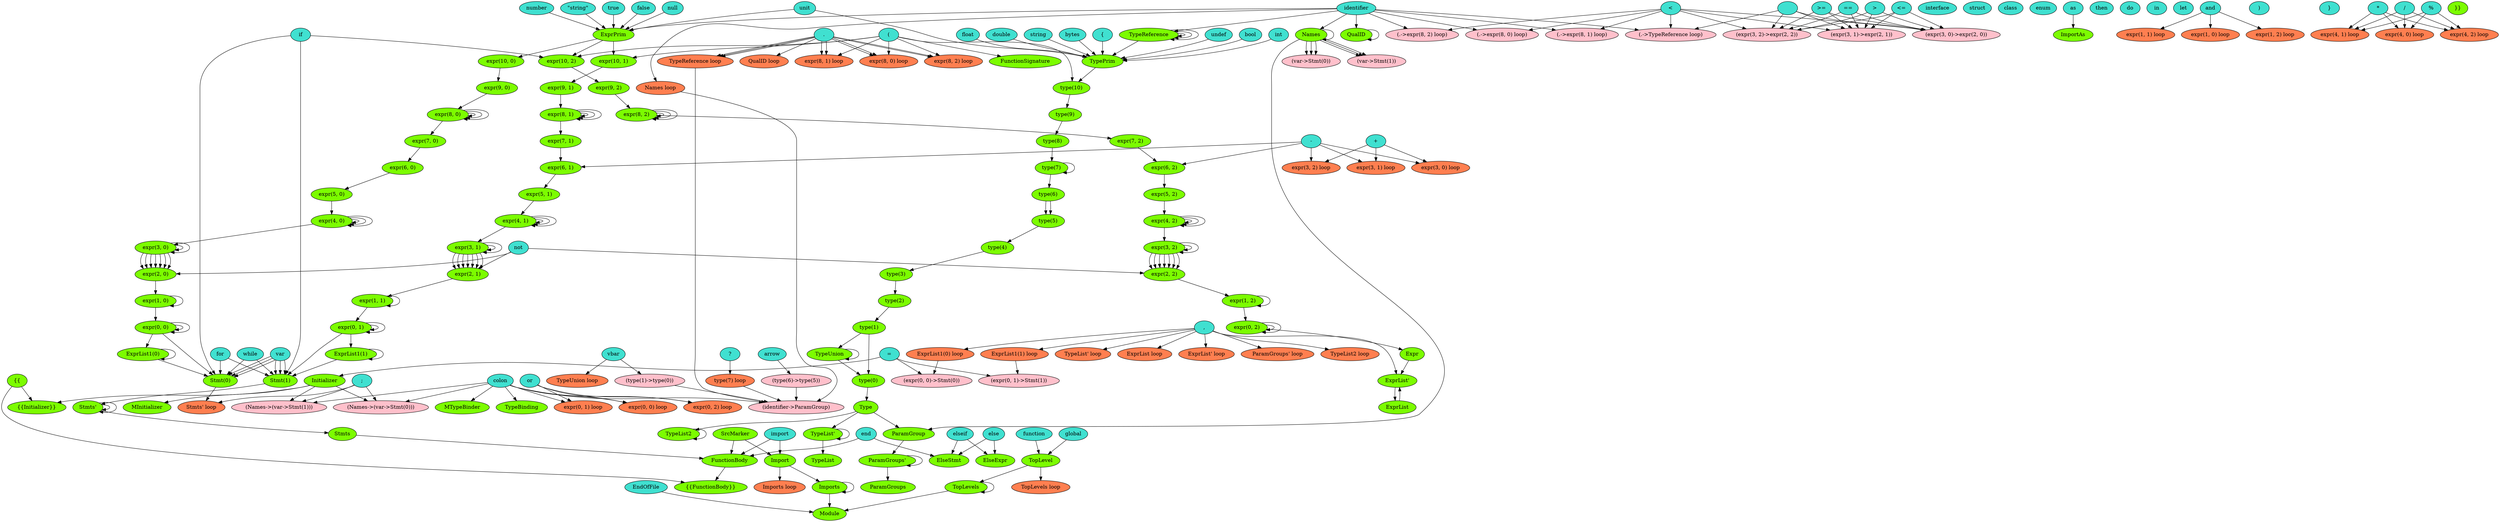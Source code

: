 digraph {
	import [label=import fillcolor=turquoise style=filled]
	function [label=function fillcolor=turquoise style=filled]
	global [label=global fillcolor=turquoise style=filled]
	interface [label=interface fillcolor=turquoise style=filled]
	struct [label=struct fillcolor=turquoise style=filled]
	class [label=class fillcolor=turquoise style=filled]
	enum [label=enum fillcolor=turquoise style=filled]
	as [label=as fillcolor=turquoise style=filled]
	if [label=if fillcolor=turquoise style=filled]
	then [label=then fillcolor=turquoise style=filled]
	else [label=else fillcolor=turquoise style=filled]
	elseif [label=elseif fillcolor=turquoise style=filled]
	end [label=end fillcolor=turquoise style=filled]
	for [label=for fillcolor=turquoise style=filled]
	while [label=while fillcolor=turquoise style=filled]
	do [label=do fillcolor=turquoise style=filled]
	in [label=in fillcolor=turquoise style=filled]
	var [label=var fillcolor=turquoise style=filled]
	let [label=let fillcolor=turquoise style=filled]
	unit [label=unit fillcolor=turquoise style=filled]
	undef [label=undef fillcolor=turquoise style=filled]
	bool [label=bool fillcolor=turquoise style=filled]
	int [label=int fillcolor=turquoise style=filled]
	float [label=float fillcolor=turquoise style=filled]
	double [label=double fillcolor=turquoise style=filled]
	string [label=string fillcolor=turquoise style=filled]
	bytes [label=bytes fillcolor=turquoise style=filled]
	true [label=true fillcolor=turquoise style=filled]
	false [label=false fillcolor=turquoise style=filled]
	null [label=null fillcolor=turquoise style=filled]
	or [label=or fillcolor=turquoise style=filled]
	and [label=and fillcolor=turquoise style=filled]
	not [label=not fillcolor=turquoise style=filled]
	"." [label="." fillcolor=turquoise style=filled]
	colon [label=colon fillcolor=turquoise style=filled]
	"(" [label="(" fillcolor=turquoise style=filled]
	")" [label=")" fillcolor=turquoise style=filled]
	"{" [label="{" fillcolor=turquoise style=filled]
	"}" [label="}" fillcolor=turquoise style=filled]
	"<" [label="<" fillcolor=turquoise style=filled]
	">" [label=">" fillcolor=turquoise style=filled]
	"<=" [label="<=" fillcolor=turquoise style=filled]
	">=" [label=">=" fillcolor=turquoise style=filled]
	"==" [label="==" fillcolor=turquoise style=filled]
	<> [label=<> fillcolor=turquoise style=filled]
	"+" [label="+" fillcolor=turquoise style=filled]
	"-" [label="-" fillcolor=turquoise style=filled]
	"*" [label="*" fillcolor=turquoise style=filled]
	"/" [label="/" fillcolor=turquoise style=filled]
	"%" [label="%" fillcolor=turquoise style=filled]
	";" [label=";" fillcolor=turquoise style=filled]
	arrow [label=arrow fillcolor=turquoise style=filled]
	vbar [label=vbar fillcolor=turquoise style=filled]
	"," [label="," fillcolor=turquoise style=filled]
	"=" [label="=" fillcolor=turquoise style=filled]
	"?" [label="?" fillcolor=turquoise style=filled]
	identifier [label=identifier fillcolor=turquoise style=filled]
	number [label=number fillcolor=turquoise style=filled]
	"\"string\"" [label="\"string\"" fillcolor=turquoise style=filled]
	FunctionBody [label=FunctionBody fillcolor=lawngreen style=filled]
	SrcMarker [label=SrcMarker fillcolor=lawngreen style=filled]
	Stmts [label=Stmts fillcolor=lawngreen style=filled]
	"Stmts'" [label="Stmts'" fillcolor=lawngreen style=filled]
	"Stmt(0)" [label="Stmt(0)" fillcolor=lawngreen style=filled]
	"expr(0, 0)" [label="expr(0, 0)" fillcolor=lawngreen style=filled]
	Type [label=Type fillcolor=lawngreen style=filled]
	"type(0)" [label="type(0)" fillcolor=lawngreen style=filled]
	TypeUnion [label=TypeUnion fillcolor=lawngreen style=filled]
	"type(1)" [label="type(1)" fillcolor=lawngreen style=filled]
	"type(2)" [label="type(2)" fillcolor=lawngreen style=filled]
	"type(3)" [label="type(3)" fillcolor=lawngreen style=filled]
	"type(4)" [label="type(4)" fillcolor=lawngreen style=filled]
	"type(5)" [label="type(5)" fillcolor=lawngreen style=filled]
	"type(6)" [label="type(6)" fillcolor=lawngreen style=filled]
	"type(7)" [label="type(7)" fillcolor=lawngreen style=filled]
	"type(8)" [label="type(8)" fillcolor=lawngreen style=filled]
	"type(9)" [label="type(9)" fillcolor=lawngreen style=filled]
	"type(10)" [label="type(10)" fillcolor=lawngreen style=filled]
	TypePrim [label=TypePrim fillcolor=lawngreen style=filled]
	TypeReference [label=TypeReference fillcolor=lawngreen style=filled]
	TypeList [label=TypeList fillcolor=lawngreen style=filled]
	"TypeList'" [label="TypeList'" fillcolor=lawngreen style=filled]
	"expr(1, 2)" [label="expr(1, 2)" fillcolor=lawngreen style=filled]
	"expr(2, 2)" [label="expr(2, 2)" fillcolor=lawngreen style=filled]
	"expr(3, 2)" [label="expr(3, 2)" fillcolor=lawngreen style=filled]
	"expr(4, 2)" [label="expr(4, 2)" fillcolor=lawngreen style=filled]
	"expr(5, 2)" [label="expr(5, 2)" fillcolor=lawngreen style=filled]
	"expr(6, 2)" [label="expr(6, 2)" fillcolor=lawngreen style=filled]
	"expr(7, 2)" [label="expr(7, 2)" fillcolor=lawngreen style=filled]
	"expr(8, 2)" [label="expr(8, 2)" fillcolor=lawngreen style=filled]
	ExprList [label=ExprList fillcolor=lawngreen style=filled]
	"ExprList'" [label="ExprList'" fillcolor=lawngreen style=filled]
	Expr [label=Expr fillcolor=lawngreen style=filled]
	"expr(0, 2)" [label="expr(0, 2)" fillcolor=lawngreen style=filled]
	"expr(9, 2)" [label="expr(9, 2)" fillcolor=lawngreen style=filled]
	"expr(10, 2)" [label="expr(10, 2)" fillcolor=lawngreen style=filled]
	ElseExpr [label=ElseExpr fillcolor=lawngreen style=filled]
	ExprPrim [label=ExprPrim fillcolor=lawngreen style=filled]
	"expr(1, 0)" [label="expr(1, 0)" fillcolor=lawngreen style=filled]
	"expr(2, 0)" [label="expr(2, 0)" fillcolor=lawngreen style=filled]
	"expr(3, 0)" [label="expr(3, 0)" fillcolor=lawngreen style=filled]
	"expr(4, 0)" [label="expr(4, 0)" fillcolor=lawngreen style=filled]
	"expr(5, 0)" [label="expr(5, 0)" fillcolor=lawngreen style=filled]
	"expr(6, 0)" [label="expr(6, 0)" fillcolor=lawngreen style=filled]
	"expr(7, 0)" [label="expr(7, 0)" fillcolor=lawngreen style=filled]
	"expr(8, 0)" [label="expr(8, 0)" fillcolor=lawngreen style=filled]
	"expr(9, 0)" [label="expr(9, 0)" fillcolor=lawngreen style=filled]
	"expr(10, 0)" [label="expr(10, 0)" fillcolor=lawngreen style=filled]
	"ExprList1(0)" [label="ExprList1(0)" fillcolor=lawngreen style=filled]
	"expr(0, 1)" [label="expr(0, 1)" fillcolor=lawngreen style=filled]
	"expr(1, 1)" [label="expr(1, 1)" fillcolor=lawngreen style=filled]
	"expr(2, 1)" [label="expr(2, 1)" fillcolor=lawngreen style=filled]
	"expr(3, 1)" [label="expr(3, 1)" fillcolor=lawngreen style=filled]
	"expr(4, 1)" [label="expr(4, 1)" fillcolor=lawngreen style=filled]
	"expr(5, 1)" [label="expr(5, 1)" fillcolor=lawngreen style=filled]
	"expr(6, 1)" [label="expr(6, 1)" fillcolor=lawngreen style=filled]
	"expr(7, 1)" [label="expr(7, 1)" fillcolor=lawngreen style=filled]
	"expr(8, 1)" [label="expr(8, 1)" fillcolor=lawngreen style=filled]
	"expr(9, 1)" [label="expr(9, 1)" fillcolor=lawngreen style=filled]
	"expr(10, 1)" [label="expr(10, 1)" fillcolor=lawngreen style=filled]
	"ExprList1(1)" [label="ExprList1(1)" fillcolor=lawngreen style=filled]
	ElseStmt [label=ElseStmt fillcolor=lawngreen style=filled]
	Names [label=Names fillcolor=lawngreen style=filled]
	Initializer [label=Initializer fillcolor=lawngreen style=filled]
	MInitializer [label=MInitializer fillcolor=lawngreen style=filled]
	"Stmt(1)" [label="Stmt(1)" fillcolor=lawngreen style=filled]
	QualID [label=QualID fillcolor=lawngreen style=filled]
	TopLevel [label=TopLevel fillcolor=lawngreen style=filled]
	FunctionSignature [label=FunctionSignature fillcolor=lawngreen style=filled]
	ParamGroups [label=ParamGroups fillcolor=lawngreen style=filled]
	"ParamGroups'" [label="ParamGroups'" fillcolor=lawngreen style=filled]
	ParamGroup [label=ParamGroup fillcolor=lawngreen style=filled]
	MTypeBinder [label=MTypeBinder fillcolor=lawngreen style=filled]
	"{{FunctionBody}}" [label="{{FunctionBody}}" fillcolor=lawngreen style=filled]
	"{{" [label="{{" fillcolor=lawngreen style=filled]
	"}}" [label="}}" fillcolor=lawngreen style=filled]
	TypeBinding [label=TypeBinding fillcolor=lawngreen style=filled]
	"{{Initializer}}" [label="{{Initializer}}" fillcolor=lawngreen style=filled]
	Import [label=Import fillcolor=lawngreen style=filled]
	ImportAs [label=ImportAs fillcolor=lawngreen style=filled]
	TypeList2 [label=TypeList2 fillcolor=lawngreen style=filled]
	Module [label=Module fillcolor=lawngreen style=filled]
	Imports [label=Imports fillcolor=lawngreen style=filled]
	TopLevels [label=TopLevels fillcolor=lawngreen style=filled]
	EndOfFile [label=EndOfFile fillcolor=turquoise style=filled]
		import -> FunctionBody [label=""]
		SrcMarker -> FunctionBody [label=""]
		Stmts -> FunctionBody [label=""]
		end -> FunctionBody [label=""]
		"Stmts'" -> Stmts [label=""]
		"Stmts'" -> "Stmts'" [label=""]
		"Stmts'" -> "Stmts'" [label=""]
		"Stmt(1)" -> "Stmts'" [label=""]
		"expr(0, 0)" -> "Stmt(0)" [label=""]
		"ExprList1(0)" -> "Stmt(0)" [label=""]
		if -> "Stmt(0)" [label=""]
		while -> "Stmt(0)" [label=""]
		for -> "Stmt(0)" [label=""]
		var -> "Stmt(0)" [label=""]
		var -> "Stmt(0)" [label=""]
		var -> "Stmt(0)" [label=""]
		"expr(0, 0)" -> "expr(0, 0)" [label=""]
		"expr(0, 0)" -> "expr(0, 0)" [label=""]
		"expr(1, 0)" -> "expr(0, 0)" [label=""]
		"type(0)" -> Type [label=""]
		TypeUnion -> "type(0)" [label=""]
		"type(1)" -> "type(0)" [label=""]
		TypeUnion -> TypeUnion [label=""]
		"type(1)" -> TypeUnion [label=""]
		"type(2)" -> "type(1)" [label=""]
		"type(3)" -> "type(2)" [label=""]
		"type(4)" -> "type(3)" [label=""]
		"type(5)" -> "type(4)" [label=""]
		"type(6)" -> "type(5)" [label=""]
		"type(6)" -> "type(5)" [label=""]
		"type(7)" -> "type(6)" [label=""]
		"type(7)" -> "type(7)" [label=""]
		"type(8)" -> "type(7)" [label=""]
		"type(9)" -> "type(8)" [label=""]
		"type(10)" -> "type(9)" [label=""]
		TypePrim -> "type(10)" [label=""]
		"(" -> "type(10)" [label=""]
		unit -> TypePrim [label=""]
		undef -> TypePrim [label=""]
		bool -> TypePrim [label=""]
		int -> TypePrim [label=""]
		float -> TypePrim [label=""]
		double -> TypePrim [label=""]
		string -> TypePrim [label=""]
		bytes -> TypePrim [label=""]
		TypeReference -> TypePrim [label=""]
		"{" -> TypePrim [label=""]
		TypeReference -> TypeReference [label=""]
		TypeReference -> TypeReference [label=""]
		TypeReference -> TypeReference [label=""]
		identifier -> TypeReference [label=""]
		"TypeList'" -> TypeList [label=""]
		"TypeList'" -> "TypeList'" [label=""]
		Type -> "TypeList'" [label=""]
		"expr(1, 2)" -> "expr(1, 2)" [label=""]
		"expr(2, 2)" -> "expr(1, 2)" [label=""]
		not -> "expr(2, 2)" [label=""]
		"expr(3, 2)" -> "expr(2, 2)" [label=""]
		"expr(3, 2)" -> "expr(2, 2)" [label=""]
		"expr(3, 2)" -> "expr(2, 2)" [label=""]
		"expr(3, 2)" -> "expr(2, 2)" [label=""]
		"expr(3, 2)" -> "expr(2, 2)" [label=""]
		"expr(3, 2)" -> "expr(2, 2)" [label=""]
		"expr(3, 2)" -> "expr(2, 2)" [label=""]
		"expr(3, 2)" -> "expr(3, 2)" [label=""]
		"expr(3, 2)" -> "expr(3, 2)" [label=""]
		"expr(4, 2)" -> "expr(3, 2)" [label=""]
		"expr(4, 2)" -> "expr(4, 2)" [label=""]
		"expr(4, 2)" -> "expr(4, 2)" [label=""]
		"expr(4, 2)" -> "expr(4, 2)" [label=""]
		"expr(5, 2)" -> "expr(4, 2)" [label=""]
		"expr(6, 2)" -> "expr(5, 2)" [label=""]
		"-" -> "expr(6, 2)" [label=""]
		"expr(7, 2)" -> "expr(6, 2)" [label=""]
		"expr(8, 2)" -> "expr(7, 2)" [label=""]
		"expr(8, 2)" -> "expr(8, 2)" [label=""]
		"expr(8, 2)" -> "expr(8, 2)" [label=""]
		"expr(8, 2)" -> "expr(8, 2)" [label=""]
		"expr(9, 2)" -> "expr(8, 2)" [label=""]
		"ExprList'" -> ExprList [label=""]
		ExprList -> "ExprList'" [label=""]
		"," -> "ExprList'" [label=""]
		Expr -> "ExprList'" [label=""]
		"expr(0, 2)" -> Expr [label=""]
		"expr(0, 2)" -> "expr(0, 2)" [label=""]
		"expr(0, 2)" -> "expr(0, 2)" [label=""]
		"expr(1, 2)" -> "expr(0, 2)" [label=""]
		"expr(10, 2)" -> "expr(9, 2)" [label=""]
		if -> "expr(10, 2)" [label=""]
		ExprPrim -> "expr(10, 2)" [label=""]
		"(" -> "expr(10, 2)" [label=""]
		else -> ElseExpr [label=""]
		elseif -> ElseExpr [label=""]
		unit -> ExprPrim [label=""]
		true -> ExprPrim [label=""]
		false -> ExprPrim [label=""]
		null -> ExprPrim [label=""]
		"\"string\"" -> ExprPrim [label=""]
		number -> ExprPrim [label=""]
		identifier -> ExprPrim [label=""]
		"expr(1, 0)" -> "expr(1, 0)" [label=""]
		"expr(2, 0)" -> "expr(1, 0)" [label=""]
		not -> "expr(2, 0)" [label=""]
		"expr(3, 0)" -> "expr(2, 0)" [label=""]
		"expr(3, 0)" -> "expr(2, 0)" [label=""]
		"expr(3, 0)" -> "expr(2, 0)" [label=""]
		"expr(3, 0)" -> "expr(2, 0)" [label=""]
		"expr(3, 0)" -> "expr(2, 0)" [label=""]
		"expr(3, 0)" -> "expr(2, 0)" [label=""]
		"expr(3, 0)" -> "expr(2, 0)" [label=""]
		"expr(3, 0)" -> "expr(3, 0)" [label=""]
		"expr(3, 0)" -> "expr(3, 0)" [label=""]
		"expr(4, 0)" -> "expr(3, 0)" [label=""]
		"expr(4, 0)" -> "expr(4, 0)" [label=""]
		"expr(4, 0)" -> "expr(4, 0)" [label=""]
		"expr(4, 0)" -> "expr(4, 0)" [label=""]
		"expr(5, 0)" -> "expr(4, 0)" [label=""]
		"expr(6, 0)" -> "expr(5, 0)" [label=""]
		"expr(7, 0)" -> "expr(6, 0)" [label=""]
		"expr(8, 0)" -> "expr(7, 0)" [label=""]
		"expr(8, 0)" -> "expr(8, 0)" [label=""]
		"expr(8, 0)" -> "expr(8, 0)" [label=""]
		"expr(8, 0)" -> "expr(8, 0)" [label=""]
		"expr(9, 0)" -> "expr(8, 0)" [label=""]
		"expr(10, 0)" -> "expr(9, 0)" [label=""]
		ExprPrim -> "expr(10, 0)" [label=""]
		"ExprList1(0)" -> "ExprList1(0)" [label=""]
		"expr(0, 0)" -> "ExprList1(0)" [label=""]
		"expr(0, 1)" -> "expr(0, 1)" [label=""]
		"expr(0, 1)" -> "expr(0, 1)" [label=""]
		"expr(1, 1)" -> "expr(0, 1)" [label=""]
		"expr(1, 1)" -> "expr(1, 1)" [label=""]
		"expr(2, 1)" -> "expr(1, 1)" [label=""]
		not -> "expr(2, 1)" [label=""]
		"expr(3, 1)" -> "expr(2, 1)" [label=""]
		"expr(3, 1)" -> "expr(2, 1)" [label=""]
		"expr(3, 1)" -> "expr(2, 1)" [label=""]
		"expr(3, 1)" -> "expr(2, 1)" [label=""]
		"expr(3, 1)" -> "expr(2, 1)" [label=""]
		"expr(3, 1)" -> "expr(2, 1)" [label=""]
		"expr(3, 1)" -> "expr(2, 1)" [label=""]
		"expr(3, 1)" -> "expr(3, 1)" [label=""]
		"expr(3, 1)" -> "expr(3, 1)" [label=""]
		"expr(4, 1)" -> "expr(3, 1)" [label=""]
		"expr(4, 1)" -> "expr(4, 1)" [label=""]
		"expr(4, 1)" -> "expr(4, 1)" [label=""]
		"expr(4, 1)" -> "expr(4, 1)" [label=""]
		"expr(5, 1)" -> "expr(4, 1)" [label=""]
		"expr(6, 1)" -> "expr(5, 1)" [label=""]
		"-" -> "expr(6, 1)" [label=""]
		"expr(7, 1)" -> "expr(6, 1)" [label=""]
		"expr(8, 1)" -> "expr(7, 1)" [label=""]
		"expr(8, 1)" -> "expr(8, 1)" [label=""]
		"expr(8, 1)" -> "expr(8, 1)" [label=""]
		"expr(8, 1)" -> "expr(8, 1)" [label=""]
		"expr(9, 1)" -> "expr(8, 1)" [label=""]
		"expr(10, 1)" -> "expr(9, 1)" [label=""]
		ExprPrim -> "expr(10, 1)" [label=""]
		"(" -> "expr(10, 1)" [label=""]
		"ExprList1(1)" -> "ExprList1(1)" [label=""]
		"expr(0, 1)" -> "ExprList1(1)" [label=""]
		end -> ElseStmt [label=""]
		else -> ElseStmt [label=""]
		elseif -> ElseStmt [label=""]
		Names -> Names [label=""]
		identifier -> Names [label=""]
		"=" -> Initializer [label=""]
		Initializer -> MInitializer [label=""]
		"expr(0, 1)" -> "Stmt(1)" [label=""]
		"ExprList1(1)" -> "Stmt(1)" [label=""]
		if -> "Stmt(1)" [label=""]
		while -> "Stmt(1)" [label=""]
		for -> "Stmt(1)" [label=""]
		var -> "Stmt(1)" [label=""]
		var -> "Stmt(1)" [label=""]
		var -> "Stmt(1)" [label=""]
		identifier -> QualID [label=""]
		QualID -> QualID [label=""]
		function -> TopLevel [label=""]
		global -> TopLevel [label=""]
		"(" -> FunctionSignature [label=""]
		"ParamGroups'" -> ParamGroups [label=""]
		"ParamGroups'" -> "ParamGroups'" [label=""]
		ParamGroup -> "ParamGroups'" [label=""]
		Names -> ParamGroup [label=""]
		Type -> ParamGroup [label=""]
		colon -> MTypeBinder [label=""]
		"{{" -> "{{FunctionBody}}" [label=""]
		FunctionBody -> "{{FunctionBody}}" [label=""]
		colon -> TypeBinding [label=""]
		"{{" -> "{{Initializer}}" [label=""]
		Initializer -> "{{Initializer}}" [label=""]
		SrcMarker -> Import [label=""]
		import -> Import [label=""]
		as -> ImportAs [label=""]
		TypeList2 -> TypeList2 [label=""]
		Type -> TypeList2 [label=""]
		Imports -> Module [label=""]
		TopLevels -> Module [label=""]
		EndOfFile -> Module [label=""]
		Imports -> Imports [label=""]
		Import -> Imports [label=""]
		TopLevels -> TopLevels [label=""]
		TopLevel -> TopLevels [label=""]
	"Stmts' loop" [label="Stmts' loop" fillcolor=coral style=filled]
	"(expr(0, 1)->Stmt(1))" [label="(expr(0, 1)->Stmt(1))" fillcolor=pink style=filled]
	"expr(0, 1) loop" [label="expr(0, 1) loop" fillcolor=coral style=filled]
	"expr(1, 1) loop" [label="expr(1, 1) loop" fillcolor=coral style=filled]
	"(expr(3, 1)->expr(2, 1))" [label="(expr(3, 1)->expr(2, 1))" fillcolor=pink style=filled]
	"expr(3, 1) loop" [label="expr(3, 1) loop" fillcolor=coral style=filled]
	"expr(4, 1) loop" [label="expr(4, 1) loop" fillcolor=coral style=filled]
	"expr(8, 1) loop" [label="expr(8, 1) loop" fillcolor=coral style=filled]
	"(var->Stmt(1))" [label="(var->Stmt(1))" fillcolor=pink style=filled]
	"(expr(0, 0)->Stmt(0))" [label="(expr(0, 0)->Stmt(0))" fillcolor=pink style=filled]
	"expr(0, 0) loop" [label="expr(0, 0) loop" fillcolor=coral style=filled]
	"expr(1, 0) loop" [label="expr(1, 0) loop" fillcolor=coral style=filled]
	"(expr(3, 0)->expr(2, 0))" [label="(expr(3, 0)->expr(2, 0))" fillcolor=pink style=filled]
	"expr(3, 0) loop" [label="expr(3, 0) loop" fillcolor=coral style=filled]
	"expr(4, 0) loop" [label="expr(4, 0) loop" fillcolor=coral style=filled]
	"expr(8, 0) loop" [label="expr(8, 0) loop" fillcolor=coral style=filled]
	"(var->Stmt(0))" [label="(var->Stmt(0))" fillcolor=pink style=filled]
	"(type(1)->type(0))" [label="(type(1)->type(0))" fillcolor=pink style=filled]
	"(type(6)->type(5))" [label="(type(6)->type(5))" fillcolor=pink style=filled]
	"type(7) loop" [label="type(7) loop" fillcolor=coral style=filled]
	"TypeReference loop" [label="TypeReference loop" fillcolor=coral style=filled]
	"TypeUnion loop" [label="TypeUnion loop" fillcolor=coral style=filled]
	"TypeList' loop" [label="TypeList' loop" fillcolor=coral style=filled]
	"expr(1, 2) loop" [label="expr(1, 2) loop" fillcolor=coral style=filled]
	"(expr(3, 2)->expr(2, 2))" [label="(expr(3, 2)->expr(2, 2))" fillcolor=pink style=filled]
	"expr(3, 2) loop" [label="expr(3, 2) loop" fillcolor=coral style=filled]
	"expr(4, 2) loop" [label="expr(4, 2) loop" fillcolor=coral style=filled]
	"expr(8, 2) loop" [label="expr(8, 2) loop" fillcolor=coral style=filled]
	"ExprList loop" [label="ExprList loop" fillcolor=coral style=filled]
	"ExprList' loop" [label="ExprList' loop" fillcolor=coral style=filled]
	"expr(0, 2) loop" [label="expr(0, 2) loop" fillcolor=coral style=filled]
	"ExprList1(0) loop" [label="ExprList1(0) loop" fillcolor=coral style=filled]
	"ExprList1(1) loop" [label="ExprList1(1) loop" fillcolor=coral style=filled]
	"Names loop" [label="Names loop" fillcolor=coral style=filled]
	"QualID loop" [label="QualID loop" fillcolor=coral style=filled]
	"ParamGroups' loop" [label="ParamGroups' loop" fillcolor=coral style=filled]
	"(identifier->ParamGroup)" [label="(identifier->ParamGroup)" fillcolor=pink style=filled]
	"TypeList2 loop" [label="TypeList2 loop" fillcolor=coral style=filled]
	"Imports loop" [label="Imports loop" fillcolor=coral style=filled]
	"TopLevels loop" [label="TopLevels loop" fillcolor=coral style=filled]
		"Stmt(0)" -> "Stmts' loop" [label=""]
		";" -> "Stmts' loop" [label=""]
		"ExprList1(1) loop" -> "(expr(0, 1)->Stmt(1))" [label=""]
		"=" -> "(expr(0, 1)->Stmt(1))" [label=""]
		colon -> "expr(0, 1) loop" [label=""]
		or -> "expr(0, 1) loop" [label=""]
		and -> "expr(1, 1) loop" [label=""]
		"==" -> "(expr(3, 1)->expr(2, 1))" [label=""]
		<> -> "(expr(3, 1)->expr(2, 1))" [label=""]
		"<=" -> "(expr(3, 1)->expr(2, 1))" [label=""]
		">=" -> "(expr(3, 1)->expr(2, 1))" [label=""]
		"<" -> "(expr(3, 1)->expr(2, 1))" [label=""]
		">" -> "(expr(3, 1)->expr(2, 1))" [label=""]
		"+" -> "expr(3, 1) loop" [label=""]
		"-" -> "expr(3, 1) loop" [label=""]
		"*" -> "expr(4, 1) loop" [label=""]
		"/" -> "expr(4, 1) loop" [label=""]
		"%" -> "expr(4, 1) loop" [label=""]
		"(" -> "expr(8, 1) loop" [label=""]
		"." -> "expr(8, 1) loop" [label=""]
		"." -> "expr(8, 1) loop" [label=""]
		Names -> "(var->Stmt(1))" [label=""]
		Names -> "(var->Stmt(1))" [label=""]
		Names -> "(var->Stmt(1))" [label=""]
		"ExprList1(0) loop" -> "(expr(0, 0)->Stmt(0))" [label=""]
		"=" -> "(expr(0, 0)->Stmt(0))" [label=""]
		colon -> "expr(0, 0) loop" [label=""]
		or -> "expr(0, 0) loop" [label=""]
		and -> "expr(1, 0) loop" [label=""]
		"==" -> "(expr(3, 0)->expr(2, 0))" [label=""]
		<> -> "(expr(3, 0)->expr(2, 0))" [label=""]
		"<=" -> "(expr(3, 0)->expr(2, 0))" [label=""]
		">=" -> "(expr(3, 0)->expr(2, 0))" [label=""]
		"<" -> "(expr(3, 0)->expr(2, 0))" [label=""]
		">" -> "(expr(3, 0)->expr(2, 0))" [label=""]
		"+" -> "expr(3, 0) loop" [label=""]
		"-" -> "expr(3, 0) loop" [label=""]
		"*" -> "expr(4, 0) loop" [label=""]
		"/" -> "expr(4, 0) loop" [label=""]
		"%" -> "expr(4, 0) loop" [label=""]
		"(" -> "expr(8, 0) loop" [label=""]
		"." -> "expr(8, 0) loop" [label=""]
		"." -> "expr(8, 0) loop" [label=""]
		Names -> "(var->Stmt(0))" [label=""]
		Names -> "(var->Stmt(0))" [label=""]
		Names -> "(var->Stmt(0))" [label=""]
		vbar -> "(type(1)->type(0))" [label=""]
		arrow -> "(type(6)->type(5))" [label=""]
		"?" -> "type(7) loop" [label=""]
		"." -> "TypeReference loop" [label=""]
		"." -> "TypeReference loop" [label=""]
		"." -> "TypeReference loop" [label=""]
		vbar -> "TypeUnion loop" [label=""]
		"," -> "TypeList' loop" [label=""]
		and -> "expr(1, 2) loop" [label=""]
		"==" -> "(expr(3, 2)->expr(2, 2))" [label=""]
		<> -> "(expr(3, 2)->expr(2, 2))" [label=""]
		"<=" -> "(expr(3, 2)->expr(2, 2))" [label=""]
		">=" -> "(expr(3, 2)->expr(2, 2))" [label=""]
		"<" -> "(expr(3, 2)->expr(2, 2))" [label=""]
		">" -> "(expr(3, 2)->expr(2, 2))" [label=""]
		"+" -> "expr(3, 2) loop" [label=""]
		"-" -> "expr(3, 2) loop" [label=""]
		"*" -> "expr(4, 2) loop" [label=""]
		"/" -> "expr(4, 2) loop" [label=""]
		"%" -> "expr(4, 2) loop" [label=""]
		"(" -> "expr(8, 2) loop" [label=""]
		"." -> "expr(8, 2) loop" [label=""]
		"." -> "expr(8, 2) loop" [label=""]
		"," -> "ExprList loop" [label=""]
		"," -> "ExprList' loop" [label=""]
		colon -> "expr(0, 2) loop" [label=""]
		or -> "expr(0, 2) loop" [label=""]
		"," -> "ExprList1(0) loop" [label=""]
		"," -> "ExprList1(1) loop" [label=""]
		identifier -> "Names loop" [label=""]
		"." -> "QualID loop" [label=""]
		"," -> "ParamGroups' loop" [label=""]
		"TypeReference loop" -> "(identifier->ParamGroup)" [label=""]
		"type(7) loop" -> "(identifier->ParamGroup)" [label=""]
		"(type(6)->type(5))" -> "(identifier->ParamGroup)" [label=""]
		"(type(1)->type(0))" -> "(identifier->ParamGroup)" [label=""]
		"Names loop" -> "(identifier->ParamGroup)" [label=""]
		colon -> "(identifier->ParamGroup)" [label=""]
		"," -> "TypeList2 loop" [label=""]
		Import -> "Imports loop" [label=""]
		TopLevel -> "TopLevels loop" [label=""]
	"(.->TypeReference loop)" [label="(.->TypeReference loop)" fillcolor=pink style=filled]
	"(Names->(var->Stmt(0)))" [label="(Names->(var->Stmt(0)))" fillcolor=pink style=filled]
	"(Names->(var->Stmt(1)))" [label="(Names->(var->Stmt(1)))" fillcolor=pink style=filled]
	"(.->expr(8, 0) loop)" [label="(.->expr(8, 0) loop)" fillcolor=pink style=filled]
	"(.->expr(8, 1) loop)" [label="(.->expr(8, 1) loop)" fillcolor=pink style=filled]
	"(.->expr(8, 2) loop)" [label="(.->expr(8, 2) loop)" fillcolor=pink style=filled]
		identifier -> "(.->TypeReference loop)" [label=""]
		"<" -> "(.->TypeReference loop)" [label=""]
		<> -> "(.->TypeReference loop)" [label=""]
		Initializer -> "(Names->(var->Stmt(0)))" [label=""]
		colon -> "(Names->(var->Stmt(0)))" [label=""]
		";" -> "(Names->(var->Stmt(0)))" [label=""]
		Initializer -> "(Names->(var->Stmt(1)))" [label=""]
		colon -> "(Names->(var->Stmt(1)))" [label=""]
		";" -> "(Names->(var->Stmt(1)))" [label=""]
		identifier -> "(.->expr(8, 0) loop)" [label=""]
		"<" -> "(.->expr(8, 0) loop)" [label=""]
		identifier -> "(.->expr(8, 1) loop)" [label=""]
		"<" -> "(.->expr(8, 1) loop)" [label=""]
		identifier -> "(.->expr(8, 2) loop)" [label=""]
		"<" -> "(.->expr(8, 2) loop)" [label=""]
}